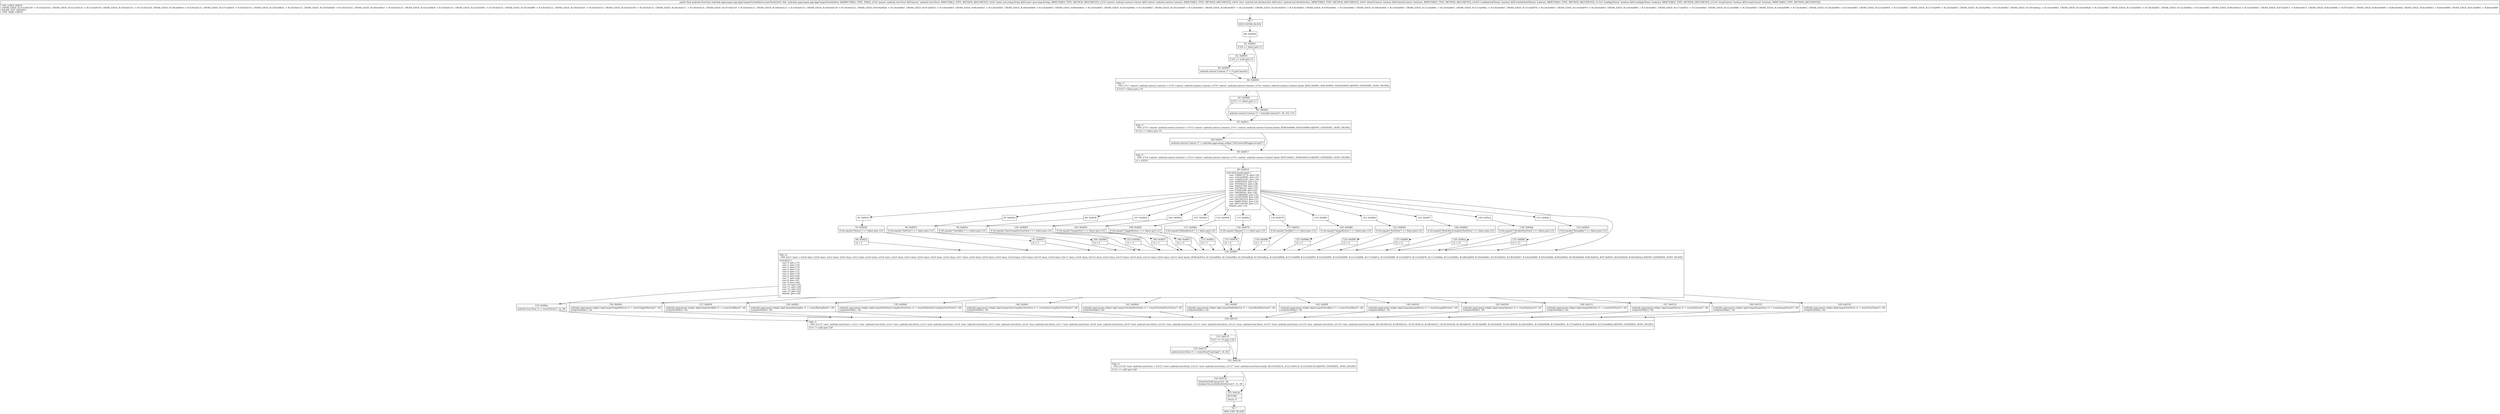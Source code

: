 digraph "CFG forandroidx.appcompat.app.AppCompatViewInflater.createView(Landroid\/view\/View;Ljava\/lang\/String;Landroid\/content\/Context;Landroid\/util\/AttributeSet;ZZZZ)Landroid\/view\/View;" {
Node_78 [shape=record,label="{78\:\ ?|MTH_ENTER_BLOCK\l}"];
Node_80 [shape=record,label="{80\:\ 0x0000}"];
Node_81 [shape=record,label="{81\:\ 0x0001|if (r9 == false) goto L5\l}"];
Node_82 [shape=record,label="{82\:\ 0x0003|if (r5 == null) goto L5\l}"];
Node_83 [shape=record,label="{83\:\ 0x0005|android.content.Context r7 = r5.getContext()\l}"];
Node_84 [shape=record,label="{84\:\ 0x0009|PHI: r7 \l  PHI: (r7v1 'context' android.content.Context) = (r7v0 'context' android.content.Context), (r7v0 'context' android.content.Context), (r7v6 'context' android.content.Context) binds: [B:81:0x0001, B:82:0x0003, B:83:0x0005] A[DONT_GENERATE, DONT_INLINE]\l|if (r10 != false) goto L76\l}"];
Node_85 [shape=record,label="{85\:\ 0x000b|if (r11 == false) goto L7\l}"];
Node_87 [shape=record,label="{87\:\ 0x0011|PHI: r7 \l  PHI: (r7v3 'context' android.content.Context) = (r7v2 'context' android.content.Context), (r7v1 'context' android.content.Context) binds: [B:86:0x000d, B:85:0x000b] A[DONT_GENERATE, DONT_INLINE]\l|if (r12 == false) goto L9\l}"];
Node_88 [shape=record,label="{88\:\ 0x0013|android.content.Context r7 = androidx.appcompat.widget.TintContextWrapper.wrap(r7)\l}"];
Node_89 [shape=record,label="{89\:\ 0x0017|PHI: r7 \l  PHI: (r7v4 'context' android.content.Context) = (r7v3 'context' android.content.Context), (r7v5 'context' android.content.Context) binds: [B:87:0x0011, B:88:0x0013] A[DONT_GENERATE, DONT_INLINE]\l|r2 = 65535\l}"];
Node_90 [shape=record,label="{90\:\ 0x001d|switch(r6.hashCode()) \{\l    case \-1946472170: goto L50;\l    case \-1455429095: goto L47;\l    case \-1346021293: goto L44;\l    case \-938935918: goto L41;\l    case \-937446323: goto L38;\l    case \-658531749: goto L35;\l    case \-339785223: goto L32;\l    case 776382189: goto L29;\l    case 799298502: goto L26;\l    case 1125864064: goto L23;\l    case 1413872058: goto L20;\l    case 1601505219: goto L17;\l    case 1666676343: goto L14;\l    case 2001146706: goto L11;\l    default: goto L53;\l\}\l}"];
Node_92 [shape=record,label="{92\:\ 0x0022}"];
Node_93 [shape=record,label="{93\:\ 0x0028|if (r6.equals(\"Button\") == false) goto L53\l}"];
Node_94 [shape=record,label="{94\:\ 0x002a|r2 = 2\l}"];
Node_95 [shape=record,label="{95\:\ 0x002d}"];
Node_96 [shape=record,label="{96\:\ 0x0033|if (r6.equals(\"EditText\") == false) goto L53\l}"];
Node_97 [shape=record,label="{97\:\ 0x0035|r2 = 3\l}"];
Node_98 [shape=record,label="{98\:\ 0x0038}"];
Node_99 [shape=record,label="{99\:\ 0x003e|if (r6.equals(\"CheckBox\") == false) goto L53\l}"];
Node_100 [shape=record,label="{100\:\ 0x0040|r2 = 6\l}"];
Node_101 [shape=record,label="{101\:\ 0x0043}"];
Node_102 [shape=record,label="{102\:\ 0x0049|if (r6.equals(\"AutoCompleteTextView\") == false) goto L53\l}"];
Node_103 [shape=record,label="{103\:\ 0x004b|r2 = 't'\l}"];
Node_104 [shape=record,label="{104\:\ 0x004f}"];
Node_105 [shape=record,label="{105\:\ 0x0055|if (r6.equals(\"ImageView\") == false) goto L53\l}"];
Node_106 [shape=record,label="{106\:\ 0x0057|r2 = 1\l}"];
Node_107 [shape=record,label="{107\:\ 0x0059}"];
Node_108 [shape=record,label="{108\:\ 0x005f|if (r6.equals(\"ToggleButton\") == false) goto L53\l}"];
Node_109 [shape=record,label="{109\:\ 0x0061|r2 = 'r'\l}"];
Node_110 [shape=record,label="{110\:\ 0x0064}"];
Node_111 [shape=record,label="{111\:\ 0x006a|if (r6.equals(\"RadioButton\") == false) goto L53\l}"];
Node_112 [shape=record,label="{112\:\ 0x006c|r2 = 7\l}"];
Node_113 [shape=record,label="{113\:\ 0x006e}"];
Node_114 [shape=record,label="{114\:\ 0x0074|if (r6.equals(\"Spinner\") == false) goto L53\l}"];
Node_115 [shape=record,label="{115\:\ 0x0076|r2 = 4\l}"];
Node_116 [shape=record,label="{116\:\ 0x0078}"];
Node_117 [shape=record,label="{117\:\ 0x007e|if (r6.equals(\"SeekBar\") == false) goto L53\l}"];
Node_118 [shape=record,label="{118\:\ 0x0080|r2 = 'f'\l}"];
Node_119 [shape=record,label="{119\:\ 0x0083}"];
Node_120 [shape=record,label="{120\:\ 0x0089|if (r6.equals(\"ImageButton\") == false) goto L53\l}"];
Node_121 [shape=record,label="{121\:\ 0x008b|r2 = 5\l}"];
Node_122 [shape=record,label="{122\:\ 0x008d}"];
Node_123 [shape=record,label="{123\:\ 0x0093|if (r6.equals(\"TextView\") == false) goto L53\l}"];
Node_124 [shape=record,label="{124\:\ 0x0095|r2 = 0\l}"];
Node_125 [shape=record,label="{125\:\ 0x0097}"];
Node_126 [shape=record,label="{126\:\ 0x009d|if (r6.equals(\"MultiAutoCompleteTextView\") == false) goto L53\l}"];
Node_127 [shape=record,label="{127\:\ 0x009f|r2 = 'n'\l}"];
Node_128 [shape=record,label="{128\:\ 0x00a2}"];
Node_129 [shape=record,label="{129\:\ 0x00a8|if (r6.equals(\"CheckedTextView\") == false) goto L53\l}"];
Node_130 [shape=record,label="{130\:\ 0x00aa|r2 = 'b'\l}"];
Node_131 [shape=record,label="{131\:\ 0x00ad}"];
Node_132 [shape=record,label="{132\:\ 0x00b3|if (r6.equals(\"RatingBar\") == false) goto L53\l}"];
Node_133 [shape=record,label="{133\:\ 0x00b5|r2 = 11\l}"];
Node_134 [shape=record,label="{134\:\ 0x00b7|PHI: r2 \l  PHI: (r2v1 char) = (r2v0 char), (r2v0 char), (r2v2 char), (r2v0 char), (r2v3 char), (r2v0 char), (r2v4 char), (r2v0 char), (r2v5 char), (r2v0 char), (r2v6 char), (r2v0 char), (r2v7 char), (r2v0 char), (r2v8 char), (r2v0 char), (r2v9 char), (r2v0 char), (r2v10 char), (r2v0 char), (r2v11 char), (r2v0 char), (r2v12 char), (r2v0 char), (r2v13 char), (r2v0 char), (r2v14 char), (r2v0 char), (r2v15 char) binds: [B:90:0x001d, B:132:0x00b3, B:133:0x00b5, B:129:0x00a8, B:130:0x00aa, B:126:0x009d, B:127:0x009f, B:123:0x0093, B:124:0x0095, B:120:0x0089, B:121:0x008b, B:117:0x007e, B:118:0x0080, B:114:0x0074, B:115:0x0076, B:111:0x006a, B:112:0x006c, B:108:0x005f, B:109:0x0061, B:105:0x0055, B:106:0x0057, B:102:0x0049, B:103:0x004b, B:99:0x003e, B:100:0x0040, B:96:0x0033, B:97:0x0035, B:93:0x0028, B:94:0x002a] A[DONT_GENERATE, DONT_INLINE]\l|switch(r2) \{\l    case 0: goto L75;\l    case 1: goto L74;\l    case 2: goto L73;\l    case 3: goto L72;\l    case 4: goto L71;\l    case 5: goto L70;\l    case 6: goto L69;\l    case 7: goto L68;\l    case 8: goto L67;\l    case 9: goto L66;\l    case 10: goto L65;\l    case 11: goto L64;\l    case 12: goto L63;\l    case 13: goto L62;\l    default: goto L54;\l\}\l}"];
Node_135 [shape=record,label="{135\:\ 0x00ba|android.view.View r1 = createView(r7, r6, r8)\l}"];
Node_150 [shape=record,label="{150\:\ 0x0131|PHI: r1 \l  PHI: (r1v15 'view' android.view.View) = (r1v1 'view' android.view.View), (r1v2 'view' android.view.View), (r1v3 'view' android.view.View), (r1v4 'view' android.view.View), (r1v5 'view' android.view.View), (r1v6 'view' android.view.View), (r1v7 'view' android.view.View), (r1v8 'view' android.view.View), (r1v9 'view' android.view.View), (r1v10 'view' android.view.View), (r1v11 'view' android.view.View), (r1v12 'view' android.view.View), (r1v13 'view' android.view.View), (r1v14 'view' android.view.View), (r1v18 'view' android.view.View) binds: [B:149:0x0129, B:148:0x0121, B:147:0x0119, B:146:0x0111, B:145:0x0109, B:144:0x0101, B:143:0x00f9, B:142:0x00f1, B:141:0x00e9, B:140:0x00e1, B:139:0x00d9, B:138:0x00d1, B:137:0x00c9, B:136:0x00c0, B:135:0x00ba] A[DONT_GENERATE, DONT_INLINE]\l|if (r1 != null) goto L58\l}"];
Node_151 [shape=record,label="{151\:\ 0x0133|if (r7 == r7) goto L58\l}"];
Node_152 [shape=record,label="{152\:\ 0x0135|android.view.View r1 = createViewFromTag(r7, r6, r8)\l}"];
Node_153 [shape=record,label="{153\:\ 0x0139|PHI: r1 \l  PHI: (r1v16 'view' android.view.View) = (r1v15 'view' android.view.View), (r1v15 'view' android.view.View), (r1v17 'view' android.view.View) binds: [B:150:0x0131, B:151:0x0133, B:152:0x0135] A[DONT_GENERATE, DONT_INLINE]\l|if (r1 == null) goto L60\l}"];
Node_154 [shape=record,label="{154\:\ 0x013b|checkOnClickListener(r1, r8)\lbackportAccessibilityAttributes(r7, r1, r8)\l}"];
Node_155 [shape=record,label="{155\:\ 0x0141|RETURN\l|return r1\l}"];
Node_79 [shape=record,label="{79\:\ ?|MTH_EXIT_BLOCK\l}"];
Node_136 [shape=record,label="{136\:\ 0x00c0|androidx.appcompat.widget.AppCompatToggleButton r1 = createToggleButton(r7, r8)\lverifyNotNull(r1, r6)\l}"];
Node_137 [shape=record,label="{137\:\ 0x00c9|androidx.appcompat.widget.AppCompatSeekBar r1 = createSeekBar(r7, r8)\lverifyNotNull(r1, r6)\l}"];
Node_138 [shape=record,label="{138\:\ 0x00d1|androidx.appcompat.widget.AppCompatRatingBar r1 = createRatingBar(r7, r8)\lverifyNotNull(r1, r6)\l}"];
Node_139 [shape=record,label="{139\:\ 0x00d9|androidx.appcompat.widget.AppCompatMultiAutoCompleteTextView r1 = createMultiAutoCompleteTextView(r7, r8)\lverifyNotNull(r1, r6)\l}"];
Node_140 [shape=record,label="{140\:\ 0x00e1|androidx.appcompat.widget.AppCompatAutoCompleteTextView r1 = createAutoCompleteTextView(r7, r8)\lverifyNotNull(r1, r6)\l}"];
Node_141 [shape=record,label="{141\:\ 0x00e9|androidx.appcompat.widget.AppCompatCheckedTextView r1 = createCheckedTextView(r7, r8)\lverifyNotNull(r1, r6)\l}"];
Node_142 [shape=record,label="{142\:\ 0x00f1|androidx.appcompat.widget.AppCompatRadioButton r1 = createRadioButton(r7, r8)\lverifyNotNull(r1, r6)\l}"];
Node_143 [shape=record,label="{143\:\ 0x00f9|androidx.appcompat.widget.AppCompatCheckBox r1 = createCheckBox(r7, r8)\lverifyNotNull(r1, r6)\l}"];
Node_144 [shape=record,label="{144\:\ 0x0101|androidx.appcompat.widget.AppCompatImageButton r1 = createImageButton(r7, r8)\lverifyNotNull(r1, r6)\l}"];
Node_145 [shape=record,label="{145\:\ 0x0109|androidx.appcompat.widget.AppCompatSpinner r1 = createSpinner(r7, r8)\lverifyNotNull(r1, r6)\l}"];
Node_146 [shape=record,label="{146\:\ 0x0111|androidx.appcompat.widget.AppCompatEditText r1 = createEditText(r7, r8)\lverifyNotNull(r1, r6)\l}"];
Node_147 [shape=record,label="{147\:\ 0x0119|androidx.appcompat.widget.AppCompatButton r1 = createButton(r7, r8)\lverifyNotNull(r1, r6)\l}"];
Node_148 [shape=record,label="{148\:\ 0x0121|androidx.appcompat.widget.AppCompatImageView r1 = createImageView(r7, r8)\lverifyNotNull(r1, r6)\l}"];
Node_149 [shape=record,label="{149\:\ 0x0129|androidx.appcompat.widget.AppCompatTextView r1 = createTextView(r7, r8)\lverifyNotNull(r1, r6)\l}"];
Node_86 [shape=record,label="{86\:\ 0x000d|android.content.Context r7 = themifyContext(r7, r8, r10, r11)\l}"];
MethodNode[shape=record,label="{public final android.view.View androidx.appcompat.app.AppCompatViewInflater.createView((r4v0 'this' androidx.appcompat.app.AppCompatViewInflater A[IMMUTABLE_TYPE, THIS]), (r5v0 'parent' android.view.View A[D('parent' android.view.View), IMMUTABLE_TYPE, METHOD_ARGUMENT]), (r6v0 'name' java.lang.String A[D('name' java.lang.String), IMMUTABLE_TYPE, METHOD_ARGUMENT]), (r7v0 'context' android.content.Context A[D('context' android.content.Context), IMMUTABLE_TYPE, METHOD_ARGUMENT]), (r8v0 'attrs' android.util.AttributeSet A[D('attrs' android.util.AttributeSet), IMMUTABLE_TYPE, METHOD_ARGUMENT]), (r9v0 'inheritContext' boolean A[D('inheritContext' boolean), IMMUTABLE_TYPE, METHOD_ARGUMENT]), (r10v0 'readAndroidTheme' boolean A[D('readAndroidTheme' boolean), IMMUTABLE_TYPE, METHOD_ARGUMENT]), (r11v0 'readAppTheme' boolean A[D('readAppTheme' boolean), IMMUTABLE_TYPE, METHOD_ARGUMENT]), (r12v0 'wrapContext' boolean A[D('wrapContext' boolean), IMMUTABLE_TYPE, METHOD_ARGUMENT]))  | USE_LINES_HINTS\lCROSS_EDGE: B:153:0x0139 \-\> B:155:0x0141, CROSS_EDGE: B:151:0x0133 \-\> B:153:0x0139, CROSS_EDGE: B:150:0x0131 \-\> B:153:0x0139, CROSS_EDGE: B:136:0x00c0 \-\> B:150:0x0131, CROSS_EDGE: B:137:0x00c9 \-\> B:150:0x0131, CROSS_EDGE: B:138:0x00d1 \-\> B:150:0x0131, CROSS_EDGE: B:139:0x00d9 \-\> B:150:0x0131, CROSS_EDGE: B:140:0x00e1 \-\> B:150:0x0131, CROSS_EDGE: B:141:0x00e9 \-\> B:150:0x0131, CROSS_EDGE: B:142:0x00f1 \-\> B:150:0x0131, CROSS_EDGE: B:143:0x00f9 \-\> B:150:0x0131, CROSS_EDGE: B:144:0x0101 \-\> B:150:0x0131, CROSS_EDGE: B:145:0x0109 \-\> B:150:0x0131, CROSS_EDGE: B:146:0x0111 \-\> B:150:0x0131, CROSS_EDGE: B:147:0x0119 \-\> B:150:0x0131, CROSS_EDGE: B:148:0x0121 \-\> B:150:0x0131, CROSS_EDGE: B:149:0x0129 \-\> B:150:0x0131, CROSS_EDGE: B:93:0x0028 \-\> B:134:0x00b7, CROSS_EDGE: B:97:0x0035 \-\> B:134:0x00b7, CROSS_EDGE: B:96:0x0033 \-\> B:134:0x00b7, CROSS_EDGE: B:100:0x0040 \-\> B:134:0x00b7, CROSS_EDGE: B:99:0x003e \-\> B:134:0x00b7, CROSS_EDGE: B:103:0x004b \-\> B:134:0x00b7, CROSS_EDGE: B:102:0x0049 \-\> B:134:0x00b7, CROSS_EDGE: B:106:0x0057 \-\> B:134:0x00b7, CROSS_EDGE: B:105:0x0055 \-\> B:134:0x00b7, CROSS_EDGE: B:109:0x0061 \-\> B:134:0x00b7, CROSS_EDGE: B:108:0x005f \-\> B:134:0x00b7, CROSS_EDGE: B:112:0x006c \-\> B:134:0x00b7, CROSS_EDGE: B:111:0x006a \-\> B:134:0x00b7, CROSS_EDGE: B:115:0x0076 \-\> B:134:0x00b7, CROSS_EDGE: B:114:0x0074 \-\> B:134:0x00b7, CROSS_EDGE: B:118:0x0080 \-\> B:134:0x00b7, CROSS_EDGE: B:117:0x007e \-\> B:134:0x00b7, CROSS_EDGE: B:121:0x008b \-\> B:134:0x00b7, CROSS_EDGE: B:120:0x0089 \-\> B:134:0x00b7, CROSS_EDGE: B:124:0x0095 \-\> B:134:0x00b7, CROSS_EDGE: B:123:0x0093 \-\> B:134:0x00b7, CROSS_EDGE: B:127:0x009f \-\> B:134:0x00b7, CROSS_EDGE: B:126:0x009d \-\> B:134:0x00b7, CROSS_EDGE: B:130:0x00aa \-\> B:134:0x00b7, CROSS_EDGE: B:129:0x00a8 \-\> B:134:0x00b7, CROSS_EDGE: B:133:0x00b5 \-\> B:134:0x00b7, CROSS_EDGE: B:132:0x00b3 \-\> B:134:0x00b7, CROSS_EDGE: B:90:0x001d \-\> B:134:0x00b7, CROSS_EDGE: B:87:0x0011 \-\> B:89:0x0017, CROSS_EDGE: B:85:0x000b \-\> B:87:0x0011, CROSS_EDGE: B:84:0x0009 \-\> B:86:0x000d, CROSS_EDGE: B:82:0x0003 \-\> B:84:0x0009, CROSS_EDGE: B:81:0x0001 \-\> B:84:0x0009\lINLINE_NOT_NEEDED\lTYPE_VARS: EMPTY\l}"];
MethodNode -> Node_78;Node_78 -> Node_80;
Node_80 -> Node_81;
Node_81 -> Node_82[style=dashed];
Node_81 -> Node_84;
Node_82 -> Node_83[style=dashed];
Node_82 -> Node_84;
Node_83 -> Node_84;
Node_84 -> Node_85[style=dashed];
Node_84 -> Node_86;
Node_85 -> Node_86[style=dashed];
Node_85 -> Node_87;
Node_87 -> Node_88[style=dashed];
Node_87 -> Node_89;
Node_88 -> Node_89;
Node_89 -> Node_90;
Node_90 -> Node_92;
Node_90 -> Node_95;
Node_90 -> Node_98;
Node_90 -> Node_101;
Node_90 -> Node_104;
Node_90 -> Node_107;
Node_90 -> Node_110;
Node_90 -> Node_113;
Node_90 -> Node_116;
Node_90 -> Node_119;
Node_90 -> Node_122;
Node_90 -> Node_125;
Node_90 -> Node_128;
Node_90 -> Node_131;
Node_90 -> Node_134;
Node_92 -> Node_93;
Node_93 -> Node_94[style=dashed];
Node_93 -> Node_134;
Node_94 -> Node_134;
Node_95 -> Node_96;
Node_96 -> Node_97[style=dashed];
Node_96 -> Node_134;
Node_97 -> Node_134;
Node_98 -> Node_99;
Node_99 -> Node_100[style=dashed];
Node_99 -> Node_134;
Node_100 -> Node_134;
Node_101 -> Node_102;
Node_102 -> Node_103[style=dashed];
Node_102 -> Node_134;
Node_103 -> Node_134;
Node_104 -> Node_105;
Node_105 -> Node_106[style=dashed];
Node_105 -> Node_134;
Node_106 -> Node_134;
Node_107 -> Node_108;
Node_108 -> Node_109[style=dashed];
Node_108 -> Node_134;
Node_109 -> Node_134;
Node_110 -> Node_111;
Node_111 -> Node_112[style=dashed];
Node_111 -> Node_134;
Node_112 -> Node_134;
Node_113 -> Node_114;
Node_114 -> Node_115[style=dashed];
Node_114 -> Node_134;
Node_115 -> Node_134;
Node_116 -> Node_117;
Node_117 -> Node_118[style=dashed];
Node_117 -> Node_134;
Node_118 -> Node_134;
Node_119 -> Node_120;
Node_120 -> Node_121[style=dashed];
Node_120 -> Node_134;
Node_121 -> Node_134;
Node_122 -> Node_123;
Node_123 -> Node_124[style=dashed];
Node_123 -> Node_134;
Node_124 -> Node_134;
Node_125 -> Node_126;
Node_126 -> Node_127[style=dashed];
Node_126 -> Node_134;
Node_127 -> Node_134;
Node_128 -> Node_129;
Node_129 -> Node_130[style=dashed];
Node_129 -> Node_134;
Node_130 -> Node_134;
Node_131 -> Node_132;
Node_132 -> Node_133[style=dashed];
Node_132 -> Node_134;
Node_133 -> Node_134;
Node_134 -> Node_135;
Node_134 -> Node_136;
Node_134 -> Node_137;
Node_134 -> Node_138;
Node_134 -> Node_139;
Node_134 -> Node_140;
Node_134 -> Node_141;
Node_134 -> Node_142;
Node_134 -> Node_143;
Node_134 -> Node_144;
Node_134 -> Node_145;
Node_134 -> Node_146;
Node_134 -> Node_147;
Node_134 -> Node_148;
Node_134 -> Node_149;
Node_135 -> Node_150;
Node_150 -> Node_151[style=dashed];
Node_150 -> Node_153;
Node_151 -> Node_152[style=dashed];
Node_151 -> Node_153;
Node_152 -> Node_153;
Node_153 -> Node_154[style=dashed];
Node_153 -> Node_155;
Node_154 -> Node_155;
Node_155 -> Node_79;
Node_136 -> Node_150;
Node_137 -> Node_150;
Node_138 -> Node_150;
Node_139 -> Node_150;
Node_140 -> Node_150;
Node_141 -> Node_150;
Node_142 -> Node_150;
Node_143 -> Node_150;
Node_144 -> Node_150;
Node_145 -> Node_150;
Node_146 -> Node_150;
Node_147 -> Node_150;
Node_148 -> Node_150;
Node_149 -> Node_150;
Node_86 -> Node_87;
}

